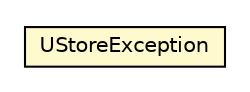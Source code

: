 #!/usr/local/bin/dot
#
# Class diagram 
# Generated by UMLGraph version R5_6-24-gf6e263 (http://www.umlgraph.org/)
#

digraph G {
	edge [fontname="Helvetica",fontsize=10,labelfontname="Helvetica",labelfontsize=10];
	node [fontname="Helvetica",fontsize=10,shape=plaintext];
	nodesep=0.25;
	ranksep=0.5;
	// org.universAAL.tools.ucc.commerce.ustore.tools.UStoreException
	c8329645 [label=<<table title="org.universAAL.tools.ucc.commerce.ustore.tools.UStoreException" border="0" cellborder="1" cellspacing="0" cellpadding="2" port="p" bgcolor="lemonChiffon" href="./UStoreException.html">
		<tr><td><table border="0" cellspacing="0" cellpadding="1">
<tr><td align="center" balign="center"> UStoreException </td></tr>
		</table></td></tr>
		</table>>, URL="./UStoreException.html", fontname="Helvetica", fontcolor="black", fontsize=10.0];
}


